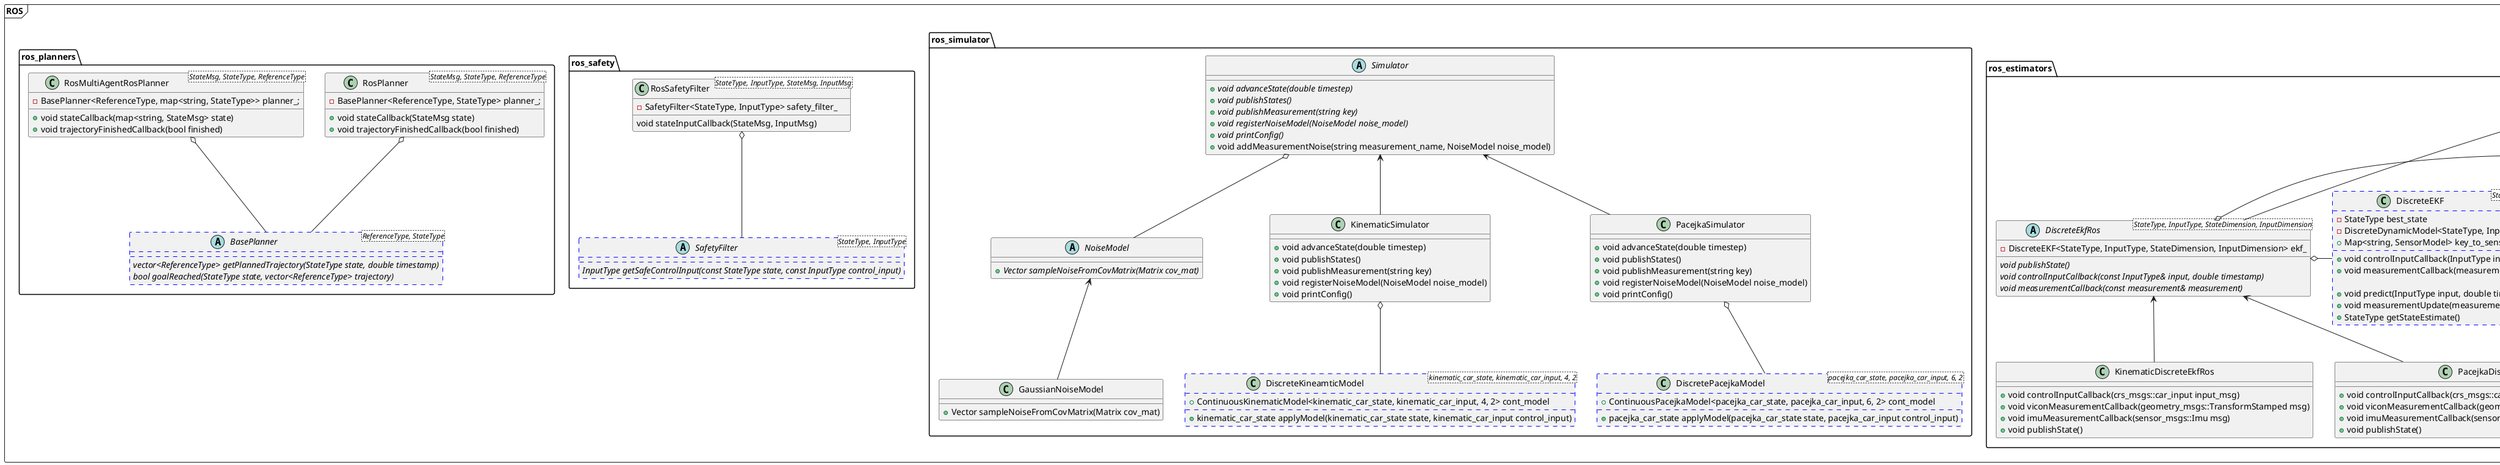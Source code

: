 @startuml

frame "ROS" {
  package "ros_controllers" {
    abstract class BaseControllerVisualizer<StateType, InputType> {
      - BaseController<StateType, InputType> controller_
      {abstract} void visualizationCallback(ros::TimerEvent event)
    }

    abstract class BaseController #line.dashed:blue
    {
      {abstract} InputType getControlInput(StateType state)
      {abstract} bool isIinitializing()
    }

    class LastReferencePointVisualizer {
       + void visualizationCallback(ros::TimerEvent event)
    }

    class MpcControllerVisualizer {
       + void visualizationCallback(ros::TimerEvent event)
    }

    BaseControllerVisualizer <-- LastReferencePointVisualizer
    BaseControllerVisualizer <-- MpcControllerVisualizer

    class RosController<StateMsg, InputMsg, StateType, InputType> {
      - BaseControllerVisualizer<StateType, InputType> visualizer_
      - BaseController<StateType, InputType> controller_
      + void stateCallback(StateMsg msg)
    }
    class JoystickController {
        + void joystickCallback(const sensor_msgs::Joy::ConstPtr joy)
    }

    RosController o-- BaseController
    RosController o-- BaseControllerVisualizer
  }

  package "ros_estimators" {
    abstract class RosStateEstimator {
      {abstract} void publishState()
    }

    abstract class DiscreteEkfRos<StateType, InputType, StateDimension, InputDimension>
    {
      - DiscreteEKF<StateType, InputType, StateDimension, InputDimension> ekf_
      {abstract} void publishState()
      {abstract} void controlInputCallback(const InputType& input, double timestamp)
      {abstract} void measurementCallback(const measurement& measurement)
    }


    class KinematicDiscreteEkfRos {
        + void controlInputCallback(crs_msgs::car_input input_msg)
        + void viconMeasurementCallback(geometry_msgs::TransformStamped msg)
        + void imuMeasurementCallback(sensor_msgs::Imu msg)
        + void publishState()
    }

    class PacejkaDiscreteEkfRos {
        + void controlInputCallback(crs_msgs::car_input input_msg)
        + void viconMeasurementCallback(geometry_msgs::TransformStamped msg)
        + void imuMeasurementCallback(sensor_msgs::Imu msg)
        + void publishState()
    }

    struct measurement #line.dashed:blue
    {
      + string key
      + Vector measurement_data
      + double timstamp
    }

    class DiscreteEKF<StateType, InputType, StateDimension, InputDimension> #line.dashed:blue
    {
       - StateType best_state
       - DiscreteDynamicModel<StateType, InputType, InputDimension> discrete_model 
       + Map<string, SensorModel> key_to_sensor_model

       + void controlInputCallback(InputType input, double timestamp)
       + void measurementCallback(measurement measurement)

       + void predict(InputType input, double timestep)
       + void measurementUpdate(measurement data)
       + StateType getStateEstimate()

    }

    class PacejkaLowpassEstimator_ {
      - LowpassEstimator estimator
      void viconMeasurementCallback(const geometry_msgs::TransformStamped::ConstPtr msg);
      void publishState() override;

    }
    class PacejkaLowpassEstimator<pacejka_car_state>  #line.dashed:blue
    {
       + pacejka_car_state best_state

       + void measurementUpdate(measurement data)
       + pacejka_car_state getStateEstimate()

    }
    RosStateEstimator <-- DiscreteEkfRos
    DiscreteEkfRos <-- PacejkaDiscreteEkfRos
    DiscreteEkfRos <-- KinematicDiscreteEkfRos
    DiscreteEkfRos o- measurement
    DiscreteEkfRos o- DiscreteEKF
    PacejkaLowpassEstimator_ o- PacejkaLowpassEstimator
    RosStateEstimator <-- PacejkaLowpassEstimator_
  }

  package "ros_simulator" {

    abstract class Simulator {
     + {abstract} void advanceState(double timestep)
     + {abstract} void publishStates()
     + {abstract} void publishMeasurement(string key)
     + {abstract} void registerNoiseModel(NoiseModel noise_model)
     + {abstract} void printConfig()
     + void addMeasurementNoise(string measurement_name, NoiseModel noise_model)
    }

    abstract class NoiseModel {
     + {abstract} Vector sampleNoiseFromCovMatrix(Matrix cov_mat)
    }
    class GaussianNoiseModel {
     + Vector sampleNoiseFromCovMatrix(Matrix cov_mat)
    }


    class DiscretePacejkaModel<pacejka_car_state, pacejka_car_input, 6, 2> #line.dashed:blue
    {
      + ContinuousPacejkaModel<pacejka_car_state, pacejka_car_input, 6, 2> cont_model 
      + pacejka_car_state applyModel(pacejka_car_state state, pacejka_car_input control_input)
    }

    class DiscreteKineamticModel<kinematic_car_state, kinematic_car_input, 4, 2>  #line.dashed:blue
    {
      + ContinuousKinematicModel<kinematic_car_state, kinematic_car_input, 4, 2> cont_model 
      + kinematic_car_state applyModel(kinematic_car_state state, kinematic_car_input control_input)
    }



    NoiseModel <-- GaussianNoiseModel
    Simulator o-- NoiseModel

    class KinematicSimulator {
     + void advanceState(double timestep)
     + void publishStates()
     + void publishMeasurement(string key)
     + void registerNoiseModel(NoiseModel noise_model)
     + void printConfig()
    }

    class PacejkaSimulator {
     + void advanceState(double timestep)
     + void publishStates()
     + void publishMeasurement(string key)
     + void registerNoiseModel(NoiseModel noise_model)
     + void printConfig()
    }
    Simulator <-- PacejkaSimulator
    Simulator <-- KinematicSimulator
    KinematicSimulator o-- DiscreteKineamticModel
    PacejkaSimulator o-- DiscretePacejkaModel
  }


  package "ros_safety" {
    class RosSafetyFilter<StateType, InputType, StateMsg, InputMsg> {
      - SafetyFilter<StateType, InputType> safety_filter_
       void stateInputCallback(StateMsg, InputMsg)
    }

    abstract class SafetyFilter<StateType, InputType> #line.dashed:blue
    {
      {abstract} InputType getSafeControlInput(const StateType state, const InputType control_input)
    }

    RosSafetyFilter o-- SafetyFilter
  }


  package "ros_planners" {
    class RosPlanner<StateMsg, StateType, ReferenceType> {
      - BasePlanner<ReferenceType, StateType> planner_;
      + void stateCallback(StateMsg state)
      + void trajectoryFinishedCallback(bool finished)
    }

    class RosMultiAgentRosPlanner<StateMsg, StateType, ReferenceType> {
      - BasePlanner<ReferenceType, map<string, StateType>> planner_;
      + void stateCallback(map<string, StateMsg> state)
      + void trajectoryFinishedCallback(bool finished)
    }

    abstract class BasePlanner<ReferenceType, StateType> #line.dashed:blue
    {
      {abstract} vector<ReferenceType> getPlannedTrajectory(StateType state, double timestamp)
      {abstract} bool goalReached(StateType state, vector<ReferenceType> trajectory)
    }

    RosPlanner o-- BasePlanner
    RosMultiAgentRosPlanner o-- BasePlanner
  }

}
@enduml
